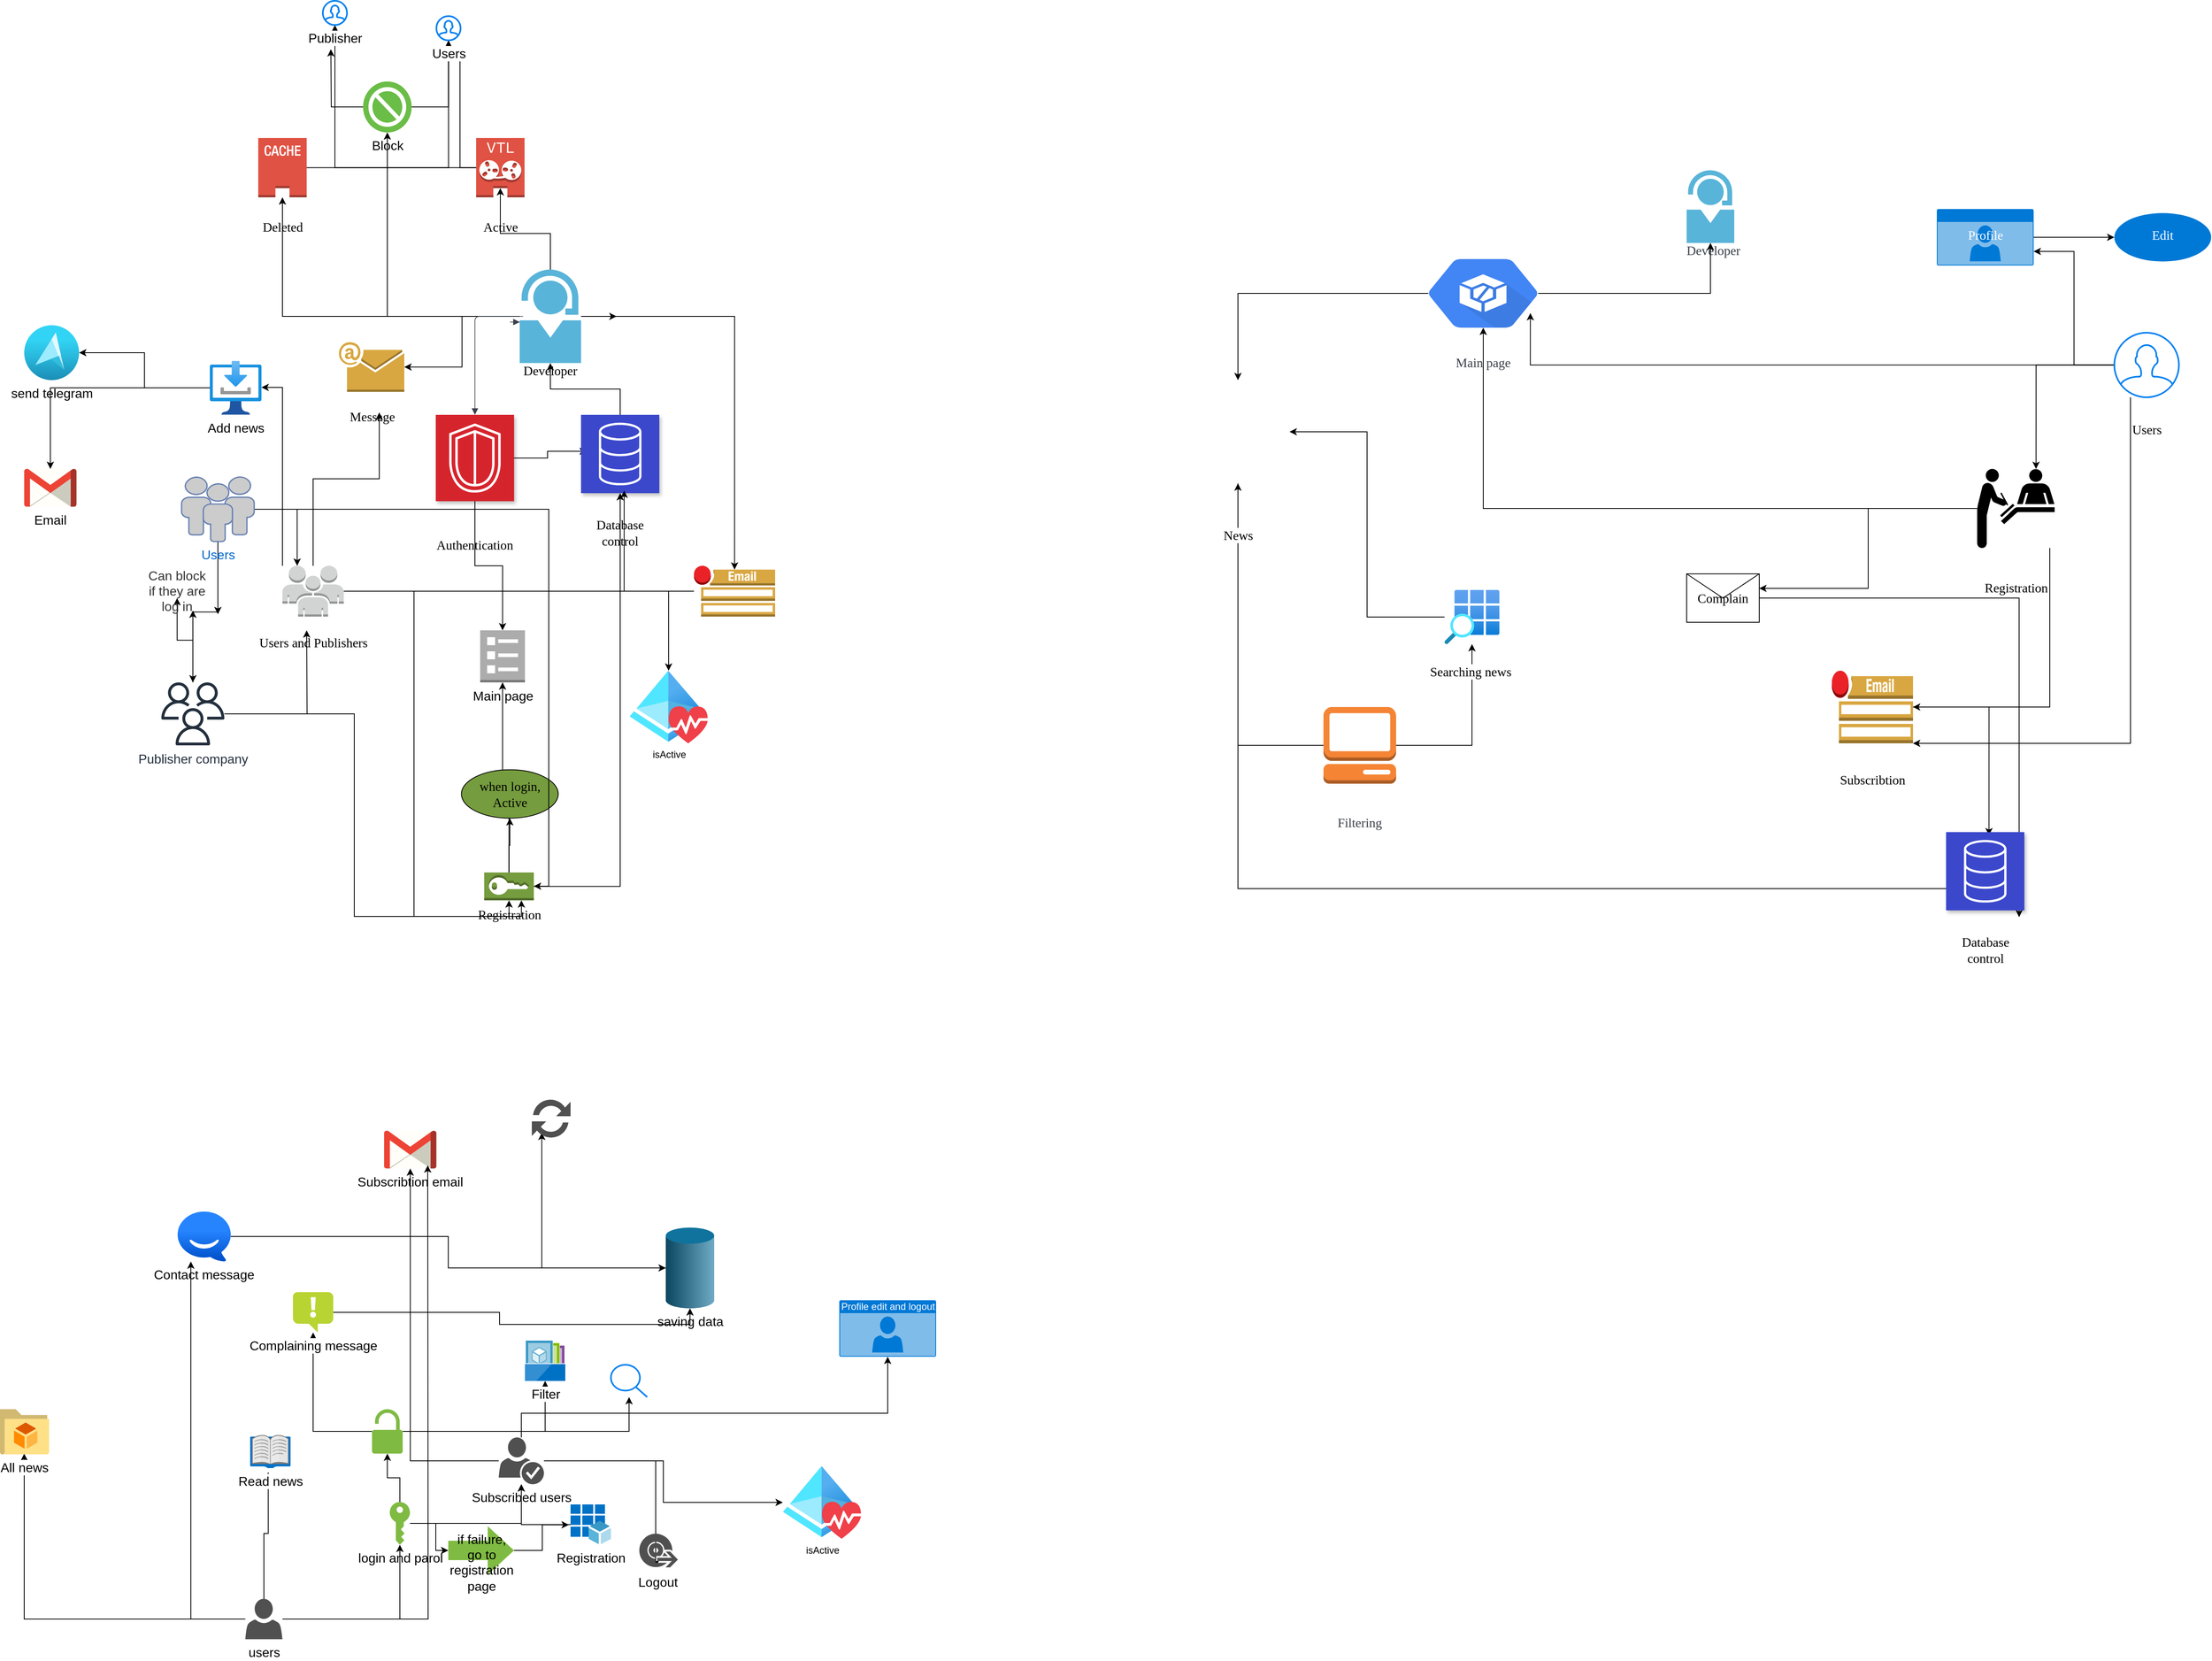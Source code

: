 <mxfile version="20.1.1" type="github">
  <diagram id="xcGwt7KqN-pnkv3arTzr" name="Page-1">
    <mxGraphModel dx="2053" dy="731" grid="1" gridSize="10" guides="1" tooltips="1" connect="1" arrows="1" fold="1" page="1" pageScale="1" pageWidth="850" pageHeight="1100" math="0" shadow="0">
      <root>
        <mxCell id="0" />
        <mxCell id="1" parent="0" />
        <mxCell id="QJUj09sbtwmFMDvBYPot-6" style="edgeStyle=orthogonalEdgeStyle;rounded=0;orthogonalLoop=1;jettySize=auto;html=1;entryX=0.5;entryY=0.075;entryDx=0;entryDy=0;entryPerimeter=0;fontFamily=Times New Roman;verticalAlign=middle;fontSize=16;" parent="1" source="YuPIQEYtRNLdqr7uBslR-204" target="QJUj09sbtwmFMDvBYPot-5" edge="1">
          <mxGeometry relative="1" as="geometry" />
        </mxCell>
        <mxCell id="QJUj09sbtwmFMDvBYPot-9" style="edgeStyle=orthogonalEdgeStyle;rounded=0;orthogonalLoop=1;jettySize=auto;html=1;fontFamily=Times New Roman;verticalAlign=middle;fontSize=16;" parent="1" source="YuPIQEYtRNLdqr7uBslR-204" target="QJUj09sbtwmFMDvBYPot-8" edge="1">
          <mxGeometry relative="1" as="geometry" />
        </mxCell>
        <mxCell id="QJUj09sbtwmFMDvBYPot-17" style="edgeStyle=orthogonalEdgeStyle;rounded=0;orthogonalLoop=1;jettySize=auto;html=1;fontFamily=Times New Roman;verticalAlign=middle;fontSize=16;" parent="1" source="YuPIQEYtRNLdqr7uBslR-204" target="QJUj09sbtwmFMDvBYPot-15" edge="1">
          <mxGeometry relative="1" as="geometry" />
        </mxCell>
        <mxCell id="QJUj09sbtwmFMDvBYPot-18" style="edgeStyle=orthogonalEdgeStyle;rounded=0;orthogonalLoop=1;jettySize=auto;html=1;entryX=0.5;entryY=0.845;entryDx=0;entryDy=0;entryPerimeter=0;fontFamily=Times New Roman;verticalAlign=middle;fontSize=16;" parent="1" source="YuPIQEYtRNLdqr7uBslR-204" target="QJUj09sbtwmFMDvBYPot-16" edge="1">
          <mxGeometry relative="1" as="geometry" />
        </mxCell>
        <mxCell id="IcCMyQnCkZVL4LBCxz7j-16" value="" style="edgeStyle=orthogonalEdgeStyle;rounded=0;orthogonalLoop=1;jettySize=auto;html=1;fontSize=16;" parent="1" source="YuPIQEYtRNLdqr7uBslR-204" edge="1">
          <mxGeometry relative="1" as="geometry">
            <mxPoint x="594.0" y="1431" as="targetPoint" />
          </mxGeometry>
        </mxCell>
        <mxCell id="IcCMyQnCkZVL4LBCxz7j-25" style="edgeStyle=orthogonalEdgeStyle;rounded=0;orthogonalLoop=1;jettySize=auto;html=1;entryX=0.5;entryY=1;entryDx=0;entryDy=0;entryPerimeter=0;fontSize=16;fontColor=#000000;" parent="1" source="YuPIQEYtRNLdqr7uBslR-204" target="IcCMyQnCkZVL4LBCxz7j-24" edge="1">
          <mxGeometry relative="1" as="geometry" />
        </mxCell>
        <UserObject label="Developer&lt;br style=&quot;font-size: 16px;&quot;&gt;" lucidchartObjectId="T5Yi.VmzLWhx" id="YuPIQEYtRNLdqr7uBslR-204">
          <mxCell style="overflow=block;blockSpacing=1;whiteSpace=wrap;aspect=fixed;html=1;points=[];align=center;verticalAlign=middle;image;image=img/lib/mscae/Support.svg;fontSize=16;spacing=0;strokeColor=#3a414a;strokeOpacity=100;rounded=1;absoluteArcSize=1;arcSize=9;fillColor=#59B4D9;strokeWidth=0.8;fontFamily=Times New Roman;" parent="1" vertex="1">
            <mxGeometry x="474" y="1373" width="76" height="115.93" as="geometry" />
          </mxCell>
        </UserObject>
        <UserObject label="Developer" lucidchartObjectId="k6YihqqPkx-E" id="YuPIQEYtRNLdqr7uBslR-205">
          <mxCell style="overflow=block;blockSpacing=1;whiteSpace=wrap;aspect=fixed;html=1;points=[];align=center;verticalAlign=middle;image;image=img/lib/mscae/Support.svg;fontSize=16;fontColor=#3a414a;spacing=0;strokeColor=#3a414a;strokeOpacity=100;rounded=1;absoluteArcSize=1;arcSize=9;fillColor=#59B4D9;strokeWidth=0.8;fontFamily=Times New Roman;" parent="1" vertex="1">
            <mxGeometry x="1920" y="1250" width="59" height="90" as="geometry" />
          </mxCell>
        </UserObject>
        <UserObject label="" lucidchartObjectId="W6Yit52WJz5J" id="YuPIQEYtRNLdqr7uBslR-206">
          <mxCell style="html=1;jettySize=18;whiteSpace=wrap;fontSize=16;strokeColor=#3a414a;strokeOpacity=100;strokeWidth=0.8;rounded=1;arcSize=12;edgeStyle=orthogonalEdgeStyle;startArrow=none;endArrow=block;endFill=1;exitY=0.5;exitPerimeter=0;entryY=0.5;entryPerimeter=0;fontFamily=Times New Roman;verticalAlign=middle;" parent="1" source="YuPIQEYtRNLdqr7uBslR-204" target="YuPIQEYtRNLdqr7uBslR-204" edge="1">
            <mxGeometry width="100" height="100" relative="1" as="geometry">
              <Array as="points">
                <mxPoint x="460" y="1438" generated="1" />
                <mxPoint x="460" y="1438" generated="1" />
              </Array>
            </mxGeometry>
          </mxCell>
        </UserObject>
        <mxCell id="IcCMyQnCkZVL4LBCxz7j-1" style="edgeStyle=orthogonalEdgeStyle;rounded=0;orthogonalLoop=1;jettySize=auto;html=1;entryX=0.075;entryY=0.465;entryDx=0;entryDy=0;entryPerimeter=0;fontSize=16;" parent="1" source="YuPIQEYtRNLdqr7uBslR-208" target="YuPIQEYtRNLdqr7uBslR-209" edge="1">
          <mxGeometry relative="1" as="geometry" />
        </mxCell>
        <mxCell id="IcCMyQnCkZVL4LBCxz7j-6" style="edgeStyle=orthogonalEdgeStyle;rounded=0;orthogonalLoop=1;jettySize=auto;html=1;entryX=0.5;entryY=0;entryDx=0;entryDy=0;entryPerimeter=0;fontSize=16;" parent="1" source="YuPIQEYtRNLdqr7uBslR-208" target="IcCMyQnCkZVL4LBCxz7j-4" edge="1">
          <mxGeometry relative="1" as="geometry" />
        </mxCell>
        <UserObject label="Authentication&lt;br style=&quot;font-size: 16px;&quot;&gt;" lucidchartObjectId="I9Yii-yrfU1V" id="YuPIQEYtRNLdqr7uBslR-208">
          <mxCell style="html=1;overflow=block;blockSpacing=1;whiteSpace=wrap;shape=mxgraph.aws4.resourceIcon;resIcon=mxgraph.aws4.security_identity_and_compliance;labelPosition=center;verticalLabelPosition=bottom;align=center;verticalAlign=middle;pointerEvents=1;fontSize=16;spacing=0;strokeColor=#ffffff;rounded=1;absoluteArcSize=1;arcSize=9;shadow=1;fillColor=#d6242d;strokeWidth=0.8;fontFamily=Times New Roman;" parent="1" vertex="1">
            <mxGeometry x="370" y="1553" width="97" height="107" as="geometry" />
          </mxCell>
        </UserObject>
        <mxCell id="9HC16AHucMmqe3nN_QcB-1" style="edgeStyle=orthogonalEdgeStyle;rounded=0;orthogonalLoop=1;jettySize=auto;html=1;fontSize=16;" edge="1" parent="1" source="YuPIQEYtRNLdqr7uBslR-209" target="YuPIQEYtRNLdqr7uBslR-204">
          <mxGeometry relative="1" as="geometry" />
        </mxCell>
        <UserObject label="Database control&lt;br style=&quot;font-size: 16px;&quot;&gt;" lucidchartObjectId="99YirCJPHeiX" id="YuPIQEYtRNLdqr7uBslR-209">
          <mxCell style="html=1;overflow=block;blockSpacing=1;whiteSpace=wrap;shape=mxgraph.aws4.resourceIcon;resIcon=mxgraph.aws4.database;labelPosition=center;verticalLabelPosition=bottom;align=center;verticalAlign=middle;pointerEvents=1;fontSize=16;spacing=0;strokeColor=#ffffff;rounded=1;absoluteArcSize=1;arcSize=9;shadow=1;fillColor=#3b48cc;strokeWidth=0.8;fontFamily=Times New Roman;" parent="1" vertex="1">
            <mxGeometry x="550" y="1553" width="97" height="97" as="geometry" />
          </mxCell>
        </UserObject>
        <UserObject label="" lucidchartObjectId="h-YidDqTquFX" id="YuPIQEYtRNLdqr7uBslR-210">
          <mxCell style="html=1;jettySize=18;whiteSpace=wrap;fontSize=16;strokeColor=#3a414a;strokeOpacity=100;strokeWidth=0.8;rounded=1;arcSize=12;edgeStyle=orthogonalEdgeStyle;startArrow=none;endArrow=block;endFill=1;exitX=0.055;exitY=0.5;exitPerimeter=0;entryX=0.5;entryY=0;entryPerimeter=0;fontFamily=Times New Roman;verticalAlign=middle;" parent="1" source="YuPIQEYtRNLdqr7uBslR-204" target="YuPIQEYtRNLdqr7uBslR-208" edge="1">
            <mxGeometry width="100" height="100" relative="1" as="geometry">
              <Array as="points" />
            </mxGeometry>
          </mxCell>
        </UserObject>
        <mxCell id="QJUj09sbtwmFMDvBYPot-44" style="edgeStyle=orthogonalEdgeStyle;rounded=0;orthogonalLoop=1;jettySize=auto;html=1;fontFamily=Times New Roman;verticalAlign=middle;fontSize=16;" parent="1" source="YuPIQEYtRNLdqr7uBslR-212" target="YuPIQEYtRNLdqr7uBslR-205" edge="1">
          <mxGeometry relative="1" as="geometry" />
        </mxCell>
        <mxCell id="IcCMyQnCkZVL4LBCxz7j-10" style="edgeStyle=orthogonalEdgeStyle;rounded=0;orthogonalLoop=1;jettySize=auto;html=1;fontSize=16;" parent="1" source="YuPIQEYtRNLdqr7uBslR-212" target="QJUj09sbtwmFMDvBYPot-24" edge="1">
          <mxGeometry relative="1" as="geometry" />
        </mxCell>
        <UserObject label="Main page" lucidchartObjectId="9-YiL2jvR9W." id="YuPIQEYtRNLdqr7uBslR-212">
          <mxCell style="overflow=block;blockSpacing=1;whiteSpace=wrap;html=1;verticalLabelPosition=bottom;verticalAlign=middle;shape=mxgraph.gcp2.container_builder;fontSize=16;fontColor=#3a414a;spacing=0;strokeColor=#3a414a;strokeOpacity=100;fillOpacity=100;fillColor=#4285f4;strokeWidth=0.8;fontFamily=Times New Roman;" parent="1" vertex="1">
            <mxGeometry x="1600" y="1360" width="136" height="85" as="geometry" />
          </mxCell>
        </UserObject>
        <mxCell id="QJUj09sbtwmFMDvBYPot-28" style="edgeStyle=orthogonalEdgeStyle;rounded=0;orthogonalLoop=1;jettySize=auto;html=1;fontFamily=Times New Roman;verticalAlign=middle;fontSize=16;" parent="1" source="YuPIQEYtRNLdqr7uBslR-213" target="QJUj09sbtwmFMDvBYPot-22" edge="1">
          <mxGeometry relative="1" as="geometry" />
        </mxCell>
        <mxCell id="IcCMyQnCkZVL4LBCxz7j-11" style="edgeStyle=orthogonalEdgeStyle;rounded=0;orthogonalLoop=1;jettySize=auto;html=1;entryX=0.5;entryY=1;entryDx=0;entryDy=0;fontSize=16;" parent="1" source="YuPIQEYtRNLdqr7uBslR-213" target="QJUj09sbtwmFMDvBYPot-24" edge="1">
          <mxGeometry relative="1" as="geometry" />
        </mxCell>
        <UserObject label="Filtering" lucidchartObjectId="8_Yi_r1ALaDi" id="YuPIQEYtRNLdqr7uBslR-213">
          <mxCell style="html=1;overflow=block;blockSpacing=1;whiteSpace=wrap;shape=mxgraph.aws3.management_console;labelPosition=center;verticalLabelPosition=bottom;align=center;verticalAlign=middle;pointerEvents=1;fontSize=16;fontColor=#3a414a;spacing=3.8;strokeColor=#3a414a;strokeOpacity=100;rounded=1;absoluteArcSize=1;arcSize=9;fillColor=#f58535;strokeWidth=0.8;fontFamily=Times New Roman;" parent="1" vertex="1">
            <mxGeometry x="1470" y="1915" width="90" height="95" as="geometry" />
          </mxCell>
        </UserObject>
        <mxCell id="QJUj09sbtwmFMDvBYPot-10" style="edgeStyle=orthogonalEdgeStyle;rounded=0;orthogonalLoop=1;jettySize=auto;html=1;entryX=0.617;entryY=1.415;entryDx=0;entryDy=0;entryPerimeter=0;fontFamily=Times New Roman;verticalAlign=middle;fontSize=16;" parent="1" source="QJUj09sbtwmFMDvBYPot-3" target="QJUj09sbtwmFMDvBYPot-8" edge="1">
          <mxGeometry relative="1" as="geometry" />
        </mxCell>
        <mxCell id="QJUj09sbtwmFMDvBYPot-12" style="edgeStyle=orthogonalEdgeStyle;rounded=0;orthogonalLoop=1;jettySize=auto;html=1;entryX=0.5;entryY=1;entryDx=0;entryDy=0;entryPerimeter=0;fontFamily=Times New Roman;verticalAlign=middle;fontSize=16;" parent="1" source="QJUj09sbtwmFMDvBYPot-3" target="QJUj09sbtwmFMDvBYPot-11" edge="1">
          <mxGeometry relative="1" as="geometry" />
        </mxCell>
        <mxCell id="9HC16AHucMmqe3nN_QcB-52" style="edgeStyle=orthogonalEdgeStyle;rounded=0;orthogonalLoop=1;jettySize=auto;html=1;fontSize=16;" edge="1" parent="1" source="QJUj09sbtwmFMDvBYPot-3" target="9HC16AHucMmqe3nN_QcB-26">
          <mxGeometry relative="1" as="geometry">
            <Array as="points">
              <mxPoint x="180" y="1519" />
            </Array>
          </mxGeometry>
        </mxCell>
        <mxCell id="9HC16AHucMmqe3nN_QcB-61" style="edgeStyle=orthogonalEdgeStyle;rounded=0;orthogonalLoop=1;jettySize=auto;html=1;fontSize=16;" edge="1" parent="1" source="QJUj09sbtwmFMDvBYPot-3" target="9HC16AHucMmqe3nN_QcB-60">
          <mxGeometry relative="1" as="geometry" />
        </mxCell>
        <mxCell id="QJUj09sbtwmFMDvBYPot-3" value="Users and Publishers&lt;br style=&quot;font-size: 16px;&quot;&gt;" style="outlineConnect=0;dashed=0;verticalLabelPosition=bottom;verticalAlign=middle;align=center;html=1;shape=mxgraph.aws3.users;fillColor=#D2D3D3;gradientColor=none;fontFamily=Times New Roman;fontSize=16;" parent="1" vertex="1">
          <mxGeometry x="180" y="1740" width="76" height="63" as="geometry" />
        </mxCell>
        <mxCell id="QJUj09sbtwmFMDvBYPot-20" style="edgeStyle=orthogonalEdgeStyle;rounded=0;orthogonalLoop=1;jettySize=auto;html=1;entryX=0.551;entryY=0.968;entryDx=0;entryDy=0;entryPerimeter=0;fontFamily=Times New Roman;verticalAlign=middle;fontSize=16;" parent="1" source="QJUj09sbtwmFMDvBYPot-5" target="YuPIQEYtRNLdqr7uBslR-209" edge="1">
          <mxGeometry relative="1" as="geometry" />
        </mxCell>
        <mxCell id="QJUj09sbtwmFMDvBYPot-5" value="" style="outlineConnect=0;dashed=0;verticalLabelPosition=bottom;verticalAlign=middle;align=center;html=1;shape=mxgraph.aws3.email_notification;fillColor=#D9A741;gradientColor=none;fontFamily=Times New Roman;fontSize=16;" parent="1" vertex="1">
          <mxGeometry x="690" y="1740" width="100.5" height="63" as="geometry" />
        </mxCell>
        <mxCell id="QJUj09sbtwmFMDvBYPot-8" value="Message" style="outlineConnect=0;dashed=0;verticalLabelPosition=bottom;verticalAlign=middle;align=center;html=1;shape=mxgraph.aws3.email;fillColor=#D9A741;gradientColor=none;fontFamily=Times New Roman;fontSize=16;" parent="1" vertex="1">
          <mxGeometry x="250" y="1463" width="81" height="61.5" as="geometry" />
        </mxCell>
        <mxCell id="QJUj09sbtwmFMDvBYPot-19" style="edgeStyle=orthogonalEdgeStyle;rounded=0;orthogonalLoop=1;jettySize=auto;html=1;fontFamily=Times New Roman;verticalAlign=middle;fontSize=16;" parent="1" source="QJUj09sbtwmFMDvBYPot-11" target="YuPIQEYtRNLdqr7uBslR-209" edge="1">
          <mxGeometry relative="1" as="geometry" />
        </mxCell>
        <mxCell id="IcCMyQnCkZVL4LBCxz7j-5" style="edgeStyle=orthogonalEdgeStyle;rounded=0;orthogonalLoop=1;jettySize=auto;html=1;exitX=0.5;exitY=0;exitDx=0;exitDy=0;exitPerimeter=0;fontSize=16;" parent="1" source="QJUj09sbtwmFMDvBYPot-11" target="IcCMyQnCkZVL4LBCxz7j-4" edge="1">
          <mxGeometry relative="1" as="geometry" />
        </mxCell>
        <mxCell id="IcCMyQnCkZVL4LBCxz7j-19" value="" style="edgeStyle=orthogonalEdgeStyle;rounded=0;orthogonalLoop=1;jettySize=auto;html=1;fontSize=16;fontColor=#FFFFFF;" parent="1" source="QJUj09sbtwmFMDvBYPot-11" target="IcCMyQnCkZVL4LBCxz7j-18" edge="1">
          <mxGeometry relative="1" as="geometry" />
        </mxCell>
        <mxCell id="QJUj09sbtwmFMDvBYPot-11" value="Registration&lt;br style=&quot;font-size: 16px;&quot;&gt;" style="outlineConnect=0;dashed=0;verticalLabelPosition=bottom;verticalAlign=middle;align=center;html=1;shape=mxgraph.aws3.sts;fillColor=#759C3E;gradientColor=none;fontFamily=Times New Roman;fontSize=16;" parent="1" vertex="1">
          <mxGeometry x="430" y="2120" width="61.5" height="34.5" as="geometry" />
        </mxCell>
        <mxCell id="9HC16AHucMmqe3nN_QcB-2" style="edgeStyle=orthogonalEdgeStyle;rounded=0;orthogonalLoop=1;jettySize=auto;html=1;fontSize=16;" edge="1" parent="1" source="QJUj09sbtwmFMDvBYPot-15" target="IcCMyQnCkZVL4LBCxz7j-29">
          <mxGeometry relative="1" as="geometry" />
        </mxCell>
        <mxCell id="QJUj09sbtwmFMDvBYPot-15" value="Deleted" style="outlineConnect=0;dashed=0;verticalLabelPosition=bottom;verticalAlign=middle;align=center;html=1;shape=mxgraph.aws3.cached_volume;fillColor=#E05243;gradientColor=none;fontFamily=Times New Roman;fontSize=16;" parent="1" vertex="1">
          <mxGeometry x="150" y="1210" width="60" height="73.5" as="geometry" />
        </mxCell>
        <mxCell id="9HC16AHucMmqe3nN_QcB-3" style="edgeStyle=orthogonalEdgeStyle;rounded=0;orthogonalLoop=1;jettySize=auto;html=1;fontSize=16;" edge="1" parent="1" source="QJUj09sbtwmFMDvBYPot-16">
          <mxGeometry relative="1" as="geometry">
            <mxPoint x="400" y="1100" as="targetPoint" />
          </mxGeometry>
        </mxCell>
        <mxCell id="9HC16AHucMmqe3nN_QcB-4" style="edgeStyle=orthogonalEdgeStyle;rounded=0;orthogonalLoop=1;jettySize=auto;html=1;fontSize=16;" edge="1" parent="1" source="QJUj09sbtwmFMDvBYPot-16" target="IcCMyQnCkZVL4LBCxz7j-32">
          <mxGeometry relative="1" as="geometry" />
        </mxCell>
        <mxCell id="QJUj09sbtwmFMDvBYPot-16" value="Active&lt;br style=&quot;font-size: 16px;&quot;&gt;" style="outlineConnect=0;dashed=0;verticalLabelPosition=bottom;verticalAlign=middle;align=center;html=1;shape=mxgraph.aws3.virtual_tape_library;fillColor=#E05243;gradientColor=none;fontFamily=Times New Roman;fontSize=16;" parent="1" vertex="1">
          <mxGeometry x="420" y="1210" width="60" height="73.5" as="geometry" />
        </mxCell>
        <mxCell id="IcCMyQnCkZVL4LBCxz7j-12" style="edgeStyle=orthogonalEdgeStyle;rounded=0;orthogonalLoop=1;jettySize=auto;html=1;entryX=1;entryY=0.5;entryDx=0;entryDy=0;fontSize=16;" parent="1" source="QJUj09sbtwmFMDvBYPot-22" target="QJUj09sbtwmFMDvBYPot-24" edge="1">
          <mxGeometry relative="1" as="geometry" />
        </mxCell>
        <mxCell id="QJUj09sbtwmFMDvBYPot-22" value="Searching news&amp;nbsp;&lt;br style=&quot;font-size: 16px;&quot;&gt;" style="aspect=fixed;html=1;points=[];align=center;image;fontSize=16;image=img/lib/azure2/general/Search_Grid.svg;fontFamily=Times New Roman;verticalAlign=middle;" parent="1" vertex="1">
          <mxGeometry x="1620" y="1770" width="68" height="67" as="geometry" />
        </mxCell>
        <mxCell id="IcCMyQnCkZVL4LBCxz7j-13" style="edgeStyle=orthogonalEdgeStyle;rounded=0;orthogonalLoop=1;jettySize=auto;html=1;entryX=0.844;entryY=0.399;entryDx=0;entryDy=0;entryPerimeter=0;fontSize=16;" parent="1" source="QJUj09sbtwmFMDvBYPot-24" target="QJUj09sbtwmFMDvBYPot-48" edge="1">
          <mxGeometry relative="1" as="geometry">
            <Array as="points">
              <mxPoint x="1364" y="2140" />
              <mxPoint x="2324" y="2140" />
            </Array>
          </mxGeometry>
        </mxCell>
        <mxCell id="QJUj09sbtwmFMDvBYPot-24" value="News" style="shape=image;html=1;verticalAlign=middle;verticalLabelPosition=bottom;labelBackgroundColor=#ffffff;imageAspect=0;aspect=fixed;image=https://cdn1.iconfinder.com/data/icons/ui-essential-17/32/UI_Essential_Outline_2_essential-app-ui-news-feed-128.png;fontFamily=Times New Roman;fontSize=16;" parent="1" vertex="1">
          <mxGeometry x="1300" y="1510" width="128" height="128" as="geometry" />
        </mxCell>
        <mxCell id="QJUj09sbtwmFMDvBYPot-33" style="edgeStyle=orthogonalEdgeStyle;rounded=0;orthogonalLoop=1;jettySize=auto;html=1;entryX=0.76;entryY=0;entryDx=0;entryDy=0;entryPerimeter=0;fontFamily=Times New Roman;verticalAlign=middle;fontSize=16;" parent="1" source="QJUj09sbtwmFMDvBYPot-29" target="QJUj09sbtwmFMDvBYPot-32" edge="1">
          <mxGeometry relative="1" as="geometry" />
        </mxCell>
        <mxCell id="QJUj09sbtwmFMDvBYPot-39" style="edgeStyle=orthogonalEdgeStyle;rounded=0;orthogonalLoop=1;jettySize=auto;html=1;fontFamily=Times New Roman;verticalAlign=middle;fontSize=16;" parent="1" source="QJUj09sbtwmFMDvBYPot-29" target="QJUj09sbtwmFMDvBYPot-37" edge="1">
          <mxGeometry relative="1" as="geometry">
            <Array as="points">
              <mxPoint x="2470" y="1960" />
            </Array>
          </mxGeometry>
        </mxCell>
        <mxCell id="QJUj09sbtwmFMDvBYPot-47" style="edgeStyle=orthogonalEdgeStyle;rounded=0;orthogonalLoop=1;jettySize=auto;html=1;entryX=0.929;entryY=0.787;entryDx=0;entryDy=0;entryPerimeter=0;fontFamily=Times New Roman;verticalAlign=middle;fontSize=16;" parent="1" source="QJUj09sbtwmFMDvBYPot-29" target="YuPIQEYtRNLdqr7uBslR-212" edge="1">
          <mxGeometry relative="1" as="geometry" />
        </mxCell>
        <mxCell id="QJUj09sbtwmFMDvBYPot-54" style="edgeStyle=orthogonalEdgeStyle;rounded=0;orthogonalLoop=1;jettySize=auto;html=1;entryX=1;entryY=0.75;entryDx=0;entryDy=0;entryPerimeter=0;fontFamily=Times New Roman;verticalAlign=middle;fontSize=16;" parent="1" source="QJUj09sbtwmFMDvBYPot-29" target="QJUj09sbtwmFMDvBYPot-53" edge="1">
          <mxGeometry relative="1" as="geometry" />
        </mxCell>
        <mxCell id="QJUj09sbtwmFMDvBYPot-29" value="Users&lt;br style=&quot;font-size: 16px;&quot;&gt;" style="html=1;verticalLabelPosition=bottom;align=center;labelBackgroundColor=#ffffff;verticalAlign=middle;strokeWidth=2;strokeColor=#0080F0;shadow=0;dashed=0;shape=mxgraph.ios7.icons.user;fontFamily=Times New Roman;fontSize=16;" parent="1" vertex="1">
          <mxGeometry x="2450" y="1451.25" width="80" height="80" as="geometry" />
        </mxCell>
        <mxCell id="QJUj09sbtwmFMDvBYPot-34" style="edgeStyle=orthogonalEdgeStyle;rounded=0;orthogonalLoop=1;jettySize=auto;html=1;fontFamily=Times New Roman;verticalAlign=middle;fontSize=16;" parent="1" source="QJUj09sbtwmFMDvBYPot-32" target="YuPIQEYtRNLdqr7uBslR-212" edge="1">
          <mxGeometry relative="1" as="geometry" />
        </mxCell>
        <mxCell id="QJUj09sbtwmFMDvBYPot-42" style="edgeStyle=orthogonalEdgeStyle;rounded=0;orthogonalLoop=1;jettySize=auto;html=1;entryX=1;entryY=0.5;entryDx=0;entryDy=0;entryPerimeter=0;fontFamily=Times New Roman;verticalAlign=middle;fontSize=16;" parent="1" source="QJUj09sbtwmFMDvBYPot-32" target="QJUj09sbtwmFMDvBYPot-37" edge="1">
          <mxGeometry relative="1" as="geometry">
            <Array as="points">
              <mxPoint x="2370" y="1915" />
            </Array>
          </mxGeometry>
        </mxCell>
        <mxCell id="QJUj09sbtwmFMDvBYPot-43" style="edgeStyle=orthogonalEdgeStyle;rounded=0;orthogonalLoop=1;jettySize=auto;html=1;entryX=1;entryY=0.3;entryDx=0;entryDy=0;fontFamily=Times New Roman;verticalAlign=middle;fontSize=16;" parent="1" source="QJUj09sbtwmFMDvBYPot-32" target="QJUj09sbtwmFMDvBYPot-38" edge="1">
          <mxGeometry relative="1" as="geometry" />
        </mxCell>
        <mxCell id="QJUj09sbtwmFMDvBYPot-32" value="Registration" style="shape=mxgraph.signs.healthcare.registration;html=1;pointerEvents=1;fillColor=#000000;strokeColor=none;verticalLabelPosition=bottom;verticalAlign=middle;align=center;fontFamily=Times New Roman;fontSize=16;" parent="1" vertex="1">
          <mxGeometry x="2280" y="1620" width="96" height="98" as="geometry" />
        </mxCell>
        <mxCell id="QJUj09sbtwmFMDvBYPot-50" style="edgeStyle=orthogonalEdgeStyle;rounded=0;orthogonalLoop=1;jettySize=auto;html=1;entryX=0.548;entryY=0.041;entryDx=0;entryDy=0;entryPerimeter=0;fontFamily=Times New Roman;verticalAlign=middle;fontSize=16;exitX=1;exitY=0.5;exitDx=0;exitDy=0;exitPerimeter=0;" parent="1" source="QJUj09sbtwmFMDvBYPot-37" target="QJUj09sbtwmFMDvBYPot-48" edge="1">
          <mxGeometry relative="1" as="geometry" />
        </mxCell>
        <mxCell id="QJUj09sbtwmFMDvBYPot-37" value="Subscribtion&lt;br style=&quot;font-size: 16px;&quot;&gt;" style="outlineConnect=0;dashed=0;verticalLabelPosition=bottom;verticalAlign=middle;align=center;html=1;shape=mxgraph.aws3.email_notification;fillColor=#D9A741;gradientColor=none;fontFamily=Times New Roman;fontSize=16;" parent="1" vertex="1">
          <mxGeometry x="2100" y="1870" width="100.5" height="90" as="geometry" />
        </mxCell>
        <mxCell id="QJUj09sbtwmFMDvBYPot-49" style="edgeStyle=orthogonalEdgeStyle;rounded=0;orthogonalLoop=1;jettySize=auto;html=1;entryX=0.933;entryY=1.086;entryDx=0;entryDy=0;entryPerimeter=0;fontFamily=Times New Roman;verticalAlign=middle;fontSize=16;" parent="1" source="QJUj09sbtwmFMDvBYPot-38" target="QJUj09sbtwmFMDvBYPot-48" edge="1">
          <mxGeometry relative="1" as="geometry" />
        </mxCell>
        <mxCell id="QJUj09sbtwmFMDvBYPot-38" value="Complain" style="shape=message;html=1;whiteSpace=wrap;html=1;outlineConnect=0;fontFamily=Times New Roman;verticalAlign=middle;fontSize=16;" parent="1" vertex="1">
          <mxGeometry x="1920" y="1750" width="90" height="60" as="geometry" />
        </mxCell>
        <UserObject label="Database control&lt;br style=&quot;font-size: 16px;&quot;&gt;" lucidchartObjectId="99YirCJPHeiX" id="QJUj09sbtwmFMDvBYPot-48">
          <mxCell style="html=1;overflow=block;blockSpacing=1;whiteSpace=wrap;shape=mxgraph.aws4.resourceIcon;resIcon=mxgraph.aws4.database;labelPosition=center;verticalLabelPosition=bottom;align=center;verticalAlign=middle;pointerEvents=1;fontSize=16;spacing=0;strokeColor=#ffffff;rounded=1;absoluteArcSize=1;arcSize=9;shadow=1;fillColor=#3b48cc;strokeWidth=0.8;fontFamily=Times New Roman;" parent="1" vertex="1">
            <mxGeometry x="2241.5" y="2070" width="97" height="97" as="geometry" />
          </mxCell>
        </UserObject>
        <mxCell id="QJUj09sbtwmFMDvBYPot-56" value="" style="edgeStyle=orthogonalEdgeStyle;rounded=0;orthogonalLoop=1;jettySize=auto;html=1;fontFamily=Times New Roman;verticalAlign=middle;fontSize=16;" parent="1" source="QJUj09sbtwmFMDvBYPot-53" target="QJUj09sbtwmFMDvBYPot-55" edge="1">
          <mxGeometry relative="1" as="geometry" />
        </mxCell>
        <mxCell id="QJUj09sbtwmFMDvBYPot-53" value="Profile" style="html=1;strokeColor=none;fillColor=#0079D6;labelPosition=center;verticalLabelPosition=middle;verticalAlign=middle;align=center;fontSize=16;outlineConnect=0;spacingTop=-6;fontColor=#FFFFFF;sketch=0;shape=mxgraph.sitemap.profile;fontFamily=Times New Roman;" parent="1" vertex="1">
          <mxGeometry x="2230" y="1298" width="120" height="70" as="geometry" />
        </mxCell>
        <mxCell id="QJUj09sbtwmFMDvBYPot-55" value="Edit" style="ellipse;whiteSpace=wrap;html=1;verticalAlign=middle;fillColor=#0079D6;strokeColor=none;fontColor=#FFFFFF;spacingTop=-6;sketch=0;shadow=0;fillStyle=auto;fontFamily=Times New Roman;fontSize=16;" parent="1" vertex="1">
          <mxGeometry x="2450" y="1303" width="120" height="60" as="geometry" />
        </mxCell>
        <mxCell id="IcCMyQnCkZVL4LBCxz7j-4" value="Main page" style="outlineConnect=0;dashed=0;verticalLabelPosition=bottom;verticalAlign=top;align=center;html=1;shape=mxgraph.aws3.requester;fillColor=#ACACAC;gradientColor=none;fontSize=16;" parent="1" vertex="1">
          <mxGeometry x="425" y="1820" width="55.5" height="64.5" as="geometry" />
        </mxCell>
        <mxCell id="IcCMyQnCkZVL4LBCxz7j-18" value="when login, Active" style="ellipse;whiteSpace=wrap;html=1;fontSize=16;fontFamily=Times New Roman;fillColor=#759C3E;dashed=0;gradientColor=none;" parent="1" vertex="1">
          <mxGeometry x="401.75" y="1992.75" width="120" height="60" as="geometry" />
        </mxCell>
        <mxCell id="IcCMyQnCkZVL4LBCxz7j-22" style="edgeStyle=orthogonalEdgeStyle;rounded=0;orthogonalLoop=1;jettySize=auto;html=1;entryX=0.24;entryY=0;entryDx=0;entryDy=0;entryPerimeter=0;fontSize=16;fontColor=#FFFFFF;" parent="1" source="IcCMyQnCkZVL4LBCxz7j-20" target="QJUj09sbtwmFMDvBYPot-3" edge="1">
          <mxGeometry relative="1" as="geometry" />
        </mxCell>
        <mxCell id="IcCMyQnCkZVL4LBCxz7j-27" style="edgeStyle=orthogonalEdgeStyle;rounded=0;orthogonalLoop=1;jettySize=auto;html=1;fontSize=16;fontColor=#000000;" parent="1" source="IcCMyQnCkZVL4LBCxz7j-20" target="QJUj09sbtwmFMDvBYPot-11" edge="1">
          <mxGeometry relative="1" as="geometry">
            <Array as="points">
              <mxPoint x="510" y="1670" />
              <mxPoint x="510" y="2137" />
            </Array>
          </mxGeometry>
        </mxCell>
        <mxCell id="IcCMyQnCkZVL4LBCxz7j-35" style="edgeStyle=orthogonalEdgeStyle;rounded=0;orthogonalLoop=1;jettySize=auto;html=1;fontSize=16;fontColor=#000000;" parent="1" source="IcCMyQnCkZVL4LBCxz7j-20" target="IcCMyQnCkZVL4LBCxz7j-21" edge="1">
          <mxGeometry relative="1" as="geometry" />
        </mxCell>
        <mxCell id="IcCMyQnCkZVL4LBCxz7j-37" value="" style="edgeStyle=orthogonalEdgeStyle;rounded=0;orthogonalLoop=1;jettySize=auto;html=1;fontSize=16;fontColor=#000000;" parent="1" source="IcCMyQnCkZVL4LBCxz7j-20" edge="1">
          <mxGeometry relative="1" as="geometry">
            <mxPoint x="100" y="1800" as="targetPoint" />
          </mxGeometry>
        </mxCell>
        <mxCell id="IcCMyQnCkZVL4LBCxz7j-20" value="Users&lt;br style=&quot;font-size: 16px;&quot;&gt;" style="fontColor=#0066CC;verticalAlign=top;verticalLabelPosition=bottom;labelPosition=center;align=center;html=1;outlineConnect=0;fillColor=#CCCCCC;strokeColor=#6881B3;gradientColor=none;gradientDirection=north;strokeWidth=2;shape=mxgraph.networks.users;labelBackgroundColor=none;fontSize=16;" parent="1" vertex="1">
          <mxGeometry x="55" y="1630" width="90" height="80" as="geometry" />
        </mxCell>
        <mxCell id="IcCMyQnCkZVL4LBCxz7j-23" style="edgeStyle=orthogonalEdgeStyle;rounded=0;orthogonalLoop=1;jettySize=auto;html=1;fontSize=16;fontColor=#FFFFFF;" parent="1" source="IcCMyQnCkZVL4LBCxz7j-21" edge="1">
          <mxGeometry relative="1" as="geometry">
            <mxPoint x="210" y="1820" as="targetPoint" />
          </mxGeometry>
        </mxCell>
        <mxCell id="IcCMyQnCkZVL4LBCxz7j-26" style="edgeStyle=orthogonalEdgeStyle;rounded=0;orthogonalLoop=1;jettySize=auto;html=1;entryX=0.75;entryY=1;entryDx=0;entryDy=0;entryPerimeter=0;fontSize=16;fontColor=#000000;" parent="1" source="IcCMyQnCkZVL4LBCxz7j-21" target="QJUj09sbtwmFMDvBYPot-11" edge="1">
          <mxGeometry relative="1" as="geometry" />
        </mxCell>
        <mxCell id="IcCMyQnCkZVL4LBCxz7j-39" value="" style="edgeStyle=orthogonalEdgeStyle;rounded=0;orthogonalLoop=1;jettySize=auto;html=1;fontSize=16;fontColor=#000000;" parent="1" source="IcCMyQnCkZVL4LBCxz7j-21" edge="1">
          <mxGeometry relative="1" as="geometry">
            <mxPoint x="69" y="1795.5" as="targetPoint" />
          </mxGeometry>
        </mxCell>
        <mxCell id="IcCMyQnCkZVL4LBCxz7j-41" value="" style="edgeStyle=orthogonalEdgeStyle;rounded=0;orthogonalLoop=1;jettySize=auto;html=1;fontSize=16;fontColor=#FFFFFF;" parent="1" source="IcCMyQnCkZVL4LBCxz7j-21" target="IcCMyQnCkZVL4LBCxz7j-40" edge="1">
          <mxGeometry relative="1" as="geometry" />
        </mxCell>
        <mxCell id="IcCMyQnCkZVL4LBCxz7j-21" value="Publisher company" style="sketch=0;outlineConnect=0;fontColor=#232F3E;gradientColor=none;fillColor=#232F3D;strokeColor=none;dashed=0;verticalLabelPosition=bottom;verticalAlign=top;align=center;html=1;fontSize=16;fontStyle=0;aspect=fixed;pointerEvents=1;shape=mxgraph.aws4.users;labelBackgroundColor=none;" parent="1" vertex="1">
          <mxGeometry x="30" y="1884.5" width="78" height="78" as="geometry" />
        </mxCell>
        <mxCell id="IcCMyQnCkZVL4LBCxz7j-33" style="edgeStyle=orthogonalEdgeStyle;rounded=0;orthogonalLoop=1;jettySize=auto;html=1;fontSize=16;fontColor=#000000;" parent="1" source="IcCMyQnCkZVL4LBCxz7j-24" target="IcCMyQnCkZVL4LBCxz7j-29" edge="1">
          <mxGeometry relative="1" as="geometry" />
        </mxCell>
        <mxCell id="IcCMyQnCkZVL4LBCxz7j-34" style="edgeStyle=orthogonalEdgeStyle;rounded=0;orthogonalLoop=1;jettySize=auto;html=1;fontSize=16;fontColor=#000000;" parent="1" source="IcCMyQnCkZVL4LBCxz7j-24" edge="1">
          <mxGeometry relative="1" as="geometry">
            <mxPoint x="240" y="1100" as="targetPoint" />
          </mxGeometry>
        </mxCell>
        <mxCell id="IcCMyQnCkZVL4LBCxz7j-24" value="&lt;font color=&quot;#000000&quot; style=&quot;font-size: 16px;&quot;&gt;Block&lt;/font&gt;" style="fillColor=#6ABD46;verticalLabelPosition=bottom;sketch=0;html=1;strokeColor=#ffffff;verticalAlign=top;align=center;points=[[0.145,0.145,0],[0.5,0,0],[0.855,0.145,0],[1,0.5,0],[0.855,0.855,0],[0.5,1,0],[0.145,0.855,0],[0,0.5,0]];pointerEvents=1;shape=mxgraph.cisco_safe.compositeIcon;bgIcon=ellipse;resIcon=mxgraph.cisco_safe.capability.block;labelBackgroundColor=none;fontSize=16;fontColor=#FFFFFF;" parent="1" vertex="1">
          <mxGeometry x="280" y="1140" width="60" height="63" as="geometry" />
        </mxCell>
        <mxCell id="IcCMyQnCkZVL4LBCxz7j-29" value="Users" style="html=1;verticalLabelPosition=bottom;align=center;labelBackgroundColor=#ffffff;verticalAlign=top;strokeWidth=2;strokeColor=#0080F0;shadow=0;dashed=0;shape=mxgraph.ios7.icons.user;fontSize=16;fontColor=#000000;" parent="1" vertex="1">
          <mxGeometry x="370.75" y="1059" width="30" height="30" as="geometry" />
        </mxCell>
        <mxCell id="IcCMyQnCkZVL4LBCxz7j-32" value="Publisher" style="html=1;verticalLabelPosition=bottom;align=center;labelBackgroundColor=#ffffff;verticalAlign=top;strokeWidth=2;strokeColor=#0080F0;shadow=0;dashed=0;shape=mxgraph.ios7.icons.user;fontSize=16;fontColor=#000000;" parent="1" vertex="1">
          <mxGeometry x="230" y="1040" width="30" height="30" as="geometry" />
        </mxCell>
        <mxCell id="IcCMyQnCkZVL4LBCxz7j-40" value="Can block if they are log in" style="whiteSpace=wrap;html=1;verticalAlign=top;fillColor=#FFFFFF;strokeColor=none;fontColor=#333333;sketch=0;gradientColor=none;dashed=0;fontStyle=0;labelBackgroundColor=none;fontSize=16;" parent="1" vertex="1">
          <mxGeometry x="9" y="1735.5" width="81" height="44.5" as="geometry" />
        </mxCell>
        <mxCell id="9HC16AHucMmqe3nN_QcB-5" value="Subscribtion email&lt;br&gt;" style="dashed=0;outlineConnect=0;html=1;align=center;labelPosition=center;verticalLabelPosition=bottom;verticalAlign=top;shape=mxgraph.weblogos.gmail;fontSize=16;" vertex="1" parent="1">
          <mxGeometry x="305.95" y="2440" width="64.8" height="46.8" as="geometry" />
        </mxCell>
        <mxCell id="9HC16AHucMmqe3nN_QcB-40" style="edgeStyle=orthogonalEdgeStyle;rounded=0;orthogonalLoop=1;jettySize=auto;html=1;fontSize=16;" edge="1" parent="1" source="9HC16AHucMmqe3nN_QcB-6" target="9HC16AHucMmqe3nN_QcB-7">
          <mxGeometry relative="1" as="geometry" />
        </mxCell>
        <mxCell id="9HC16AHucMmqe3nN_QcB-6" value="Contact message" style="image;image=img/lib/atlassian/Hipchat_Logo.svg;fontSize=16;" vertex="1" parent="1">
          <mxGeometry x="50" y="2540" width="66" height="62" as="geometry" />
        </mxCell>
        <mxCell id="9HC16AHucMmqe3nN_QcB-51" style="edgeStyle=orthogonalEdgeStyle;rounded=0;orthogonalLoop=1;jettySize=auto;html=1;entryX=0.258;entryY=0.851;entryDx=0;entryDy=0;entryPerimeter=0;fontSize=16;" edge="1" parent="1" source="9HC16AHucMmqe3nN_QcB-7" target="9HC16AHucMmqe3nN_QcB-24">
          <mxGeometry relative="1" as="geometry" />
        </mxCell>
        <mxCell id="9HC16AHucMmqe3nN_QcB-7" value="saving data" style="verticalLabelPosition=bottom;verticalAlign=top;html=1;shape=mxgraph.infographic.cylinder;fillColor=#10739E;strokeColor=none;fontSize=16;" vertex="1" parent="1">
          <mxGeometry x="655" y="2560" width="60" height="100" as="geometry" />
        </mxCell>
        <mxCell id="9HC16AHucMmqe3nN_QcB-30" style="edgeStyle=orthogonalEdgeStyle;rounded=0;orthogonalLoop=1;jettySize=auto;html=1;fontSize=16;" edge="1" parent="1" source="9HC16AHucMmqe3nN_QcB-10" target="9HC16AHucMmqe3nN_QcB-15">
          <mxGeometry relative="1" as="geometry" />
        </mxCell>
        <mxCell id="9HC16AHucMmqe3nN_QcB-35" style="edgeStyle=orthogonalEdgeStyle;rounded=0;orthogonalLoop=1;jettySize=auto;html=1;entryX=0.447;entryY=1.121;entryDx=0;entryDy=0;entryPerimeter=0;fontSize=16;" edge="1" parent="1" source="9HC16AHucMmqe3nN_QcB-10" target="9HC16AHucMmqe3nN_QcB-20">
          <mxGeometry relative="1" as="geometry" />
        </mxCell>
        <mxCell id="9HC16AHucMmqe3nN_QcB-39" style="edgeStyle=orthogonalEdgeStyle;rounded=0;orthogonalLoop=1;jettySize=auto;html=1;entryX=0.25;entryY=1;entryDx=0;entryDy=0;fontSize=16;" edge="1" parent="1" source="9HC16AHucMmqe3nN_QcB-10" target="9HC16AHucMmqe3nN_QcB-6">
          <mxGeometry relative="1" as="geometry" />
        </mxCell>
        <mxCell id="9HC16AHucMmqe3nN_QcB-44" style="edgeStyle=orthogonalEdgeStyle;rounded=0;orthogonalLoop=1;jettySize=auto;html=1;fontSize=16;" edge="1" parent="1" source="9HC16AHucMmqe3nN_QcB-10">
          <mxGeometry relative="1" as="geometry">
            <mxPoint x="360" y="2482.941" as="targetPoint" />
          </mxGeometry>
        </mxCell>
        <mxCell id="9HC16AHucMmqe3nN_QcB-48" style="edgeStyle=orthogonalEdgeStyle;rounded=0;orthogonalLoop=1;jettySize=auto;html=1;entryX=0.493;entryY=0.982;entryDx=0;entryDy=0;entryPerimeter=0;fontSize=16;" edge="1" parent="1" source="9HC16AHucMmqe3nN_QcB-10" target="9HC16AHucMmqe3nN_QcB-18">
          <mxGeometry relative="1" as="geometry" />
        </mxCell>
        <mxCell id="9HC16AHucMmqe3nN_QcB-10" value="users" style="sketch=0;pointerEvents=1;shadow=0;dashed=0;html=1;strokeColor=none;fillColor=#505050;labelPosition=center;verticalLabelPosition=bottom;verticalAlign=top;outlineConnect=0;align=center;shape=mxgraph.office.users.user;fontSize=16;" vertex="1" parent="1">
          <mxGeometry x="134" y="3020" width="46" height="50" as="geometry" />
        </mxCell>
        <mxCell id="9HC16AHucMmqe3nN_QcB-34" style="edgeStyle=orthogonalEdgeStyle;rounded=0;orthogonalLoop=1;jettySize=auto;html=1;fontSize=16;" edge="1" parent="1" source="9HC16AHucMmqe3nN_QcB-13" target="9HC16AHucMmqe3nN_QcB-19">
          <mxGeometry relative="1" as="geometry" />
        </mxCell>
        <mxCell id="9HC16AHucMmqe3nN_QcB-37" style="edgeStyle=orthogonalEdgeStyle;rounded=0;orthogonalLoop=1;jettySize=auto;html=1;fontSize=16;" edge="1" parent="1" source="9HC16AHucMmqe3nN_QcB-13" target="9HC16AHucMmqe3nN_QcB-36">
          <mxGeometry relative="1" as="geometry" />
        </mxCell>
        <mxCell id="9HC16AHucMmqe3nN_QcB-38" style="edgeStyle=orthogonalEdgeStyle;rounded=0;orthogonalLoop=1;jettySize=auto;html=1;fontSize=16;" edge="1" parent="1" source="9HC16AHucMmqe3nN_QcB-13" target="9HC16AHucMmqe3nN_QcB-17">
          <mxGeometry relative="1" as="geometry" />
        </mxCell>
        <mxCell id="9HC16AHucMmqe3nN_QcB-13" value="" style="sketch=0;pointerEvents=1;shadow=0;dashed=0;html=1;strokeColor=none;labelPosition=center;verticalLabelPosition=bottom;verticalAlign=top;outlineConnect=0;align=center;shape=mxgraph.office.security.lock_unprotected;fillColor=#7FBA42;fontSize=16;" vertex="1" parent="1">
          <mxGeometry x="291" y="2785" width="38" height="55" as="geometry" />
        </mxCell>
        <mxCell id="9HC16AHucMmqe3nN_QcB-28" value="" style="edgeStyle=orthogonalEdgeStyle;rounded=0;orthogonalLoop=1;jettySize=auto;html=1;fontSize=16;" edge="1" parent="1" source="9HC16AHucMmqe3nN_QcB-15" target="9HC16AHucMmqe3nN_QcB-27">
          <mxGeometry relative="1" as="geometry">
            <Array as="points">
              <mxPoint x="370" y="2927" />
              <mxPoint x="370" y="2960" />
            </Array>
          </mxGeometry>
        </mxCell>
        <mxCell id="9HC16AHucMmqe3nN_QcB-32" style="edgeStyle=orthogonalEdgeStyle;rounded=0;orthogonalLoop=1;jettySize=auto;html=1;fontSize=16;" edge="1" parent="1" source="9HC16AHucMmqe3nN_QcB-15" target="9HC16AHucMmqe3nN_QcB-16">
          <mxGeometry relative="1" as="geometry" />
        </mxCell>
        <mxCell id="9HC16AHucMmqe3nN_QcB-33" style="edgeStyle=orthogonalEdgeStyle;rounded=0;orthogonalLoop=1;jettySize=auto;html=1;fontSize=16;" edge="1" parent="1" source="9HC16AHucMmqe3nN_QcB-15" target="9HC16AHucMmqe3nN_QcB-13">
          <mxGeometry relative="1" as="geometry" />
        </mxCell>
        <mxCell id="9HC16AHucMmqe3nN_QcB-15" value="login and parol" style="sketch=0;pointerEvents=1;shadow=0;dashed=0;html=1;strokeColor=none;labelPosition=center;verticalLabelPosition=bottom;verticalAlign=top;outlineConnect=0;align=center;shape=mxgraph.office.security.key_permissions;fillColor=#7FBA42;fontSize=16;" vertex="1" parent="1">
          <mxGeometry x="313" y="2900" width="25" height="53" as="geometry" />
        </mxCell>
        <mxCell id="9HC16AHucMmqe3nN_QcB-42" style="edgeStyle=orthogonalEdgeStyle;rounded=0;orthogonalLoop=1;jettySize=auto;html=1;entryX=0.45;entryY=0.96;entryDx=0;entryDy=0;entryPerimeter=0;fontSize=16;" edge="1" parent="1" source="9HC16AHucMmqe3nN_QcB-16" target="9HC16AHucMmqe3nN_QcB-23">
          <mxGeometry relative="1" as="geometry" />
        </mxCell>
        <mxCell id="9HC16AHucMmqe3nN_QcB-43" style="edgeStyle=orthogonalEdgeStyle;rounded=0;orthogonalLoop=1;jettySize=auto;html=1;fontSize=16;" edge="1" parent="1" source="9HC16AHucMmqe3nN_QcB-16" target="9HC16AHucMmqe3nN_QcB-5">
          <mxGeometry relative="1" as="geometry" />
        </mxCell>
        <mxCell id="9HC16AHucMmqe3nN_QcB-50" style="edgeStyle=orthogonalEdgeStyle;rounded=0;orthogonalLoop=1;jettySize=auto;html=1;fontSize=16;" edge="1" parent="1" source="9HC16AHucMmqe3nN_QcB-16" target="9HC16AHucMmqe3nN_QcB-49">
          <mxGeometry relative="1" as="geometry">
            <Array as="points">
              <mxPoint x="476" y="2790" />
              <mxPoint x="930" y="2790" />
            </Array>
          </mxGeometry>
        </mxCell>
        <mxCell id="9HC16AHucMmqe3nN_QcB-57" style="edgeStyle=orthogonalEdgeStyle;rounded=0;orthogonalLoop=1;jettySize=auto;html=1;fontSize=16;" edge="1" parent="1" source="9HC16AHucMmqe3nN_QcB-16" target="9HC16AHucMmqe3nN_QcB-56">
          <mxGeometry relative="1" as="geometry" />
        </mxCell>
        <mxCell id="9HC16AHucMmqe3nN_QcB-16" value="Subscribed users" style="sketch=0;pointerEvents=1;shadow=0;dashed=0;html=1;strokeColor=none;fillColor=#505050;labelPosition=center;verticalLabelPosition=bottom;verticalAlign=top;outlineConnect=0;align=center;shape=mxgraph.office.security.credentials;fontSize=16;" vertex="1" parent="1">
          <mxGeometry x="448" y="2820" width="56" height="58" as="geometry" />
        </mxCell>
        <mxCell id="9HC16AHucMmqe3nN_QcB-17" value="Filter&lt;br&gt;" style="sketch=0;aspect=fixed;html=1;points=[];align=center;image;fontSize=16;image=img/lib/mscae/Shared_Image_Galleries.svg;" vertex="1" parent="1">
          <mxGeometry x="480.5" y="2700" width="50" height="50" as="geometry" />
        </mxCell>
        <mxCell id="9HC16AHucMmqe3nN_QcB-18" value="All news" style="sketch=0;aspect=fixed;html=1;points=[];align=center;image;fontSize=16;image=img/lib/mscae/Resource_Explorer.svg;" vertex="1" parent="1">
          <mxGeometry x="-170" y="2785" width="60.87" height="56" as="geometry" />
        </mxCell>
        <mxCell id="9HC16AHucMmqe3nN_QcB-41" style="edgeStyle=orthogonalEdgeStyle;rounded=0;orthogonalLoop=1;jettySize=auto;html=1;entryX=0.5;entryY=1;entryDx=0;entryDy=0;entryPerimeter=0;fontSize=16;" edge="1" parent="1" source="9HC16AHucMmqe3nN_QcB-19" target="9HC16AHucMmqe3nN_QcB-7">
          <mxGeometry relative="1" as="geometry" />
        </mxCell>
        <mxCell id="9HC16AHucMmqe3nN_QcB-19" value="Complaining message" style="sketch=0;aspect=fixed;html=1;points=[];align=center;image;fontSize=16;image=img/lib/mscae/Notification.svg;" vertex="1" parent="1">
          <mxGeometry x="193" y="2640" width="50" height="50" as="geometry" />
        </mxCell>
        <mxCell id="9HC16AHucMmqe3nN_QcB-20" value="Read news" style="sketch=0;aspect=fixed;html=1;points=[];align=center;image;fontSize=16;image=img/lib/mscae/eBooks.svg;" vertex="1" parent="1">
          <mxGeometry x="140" y="2817" width="50" height="41" as="geometry" />
        </mxCell>
        <mxCell id="9HC16AHucMmqe3nN_QcB-31" style="edgeStyle=orthogonalEdgeStyle;rounded=0;orthogonalLoop=1;jettySize=auto;html=1;fontSize=16;" edge="1" parent="1" source="9HC16AHucMmqe3nN_QcB-21" target="9HC16AHucMmqe3nN_QcB-16">
          <mxGeometry relative="1" as="geometry" />
        </mxCell>
        <mxCell id="9HC16AHucMmqe3nN_QcB-21" value="Registration&lt;br style=&quot;font-size: 16px;&quot;&gt;" style="sketch=0;aspect=fixed;html=1;points=[];align=center;image;fontSize=16;image=img/lib/mscae/App_Registrations.svg;" vertex="1" parent="1">
          <mxGeometry x="537" y="2903" width="50" height="50" as="geometry" />
        </mxCell>
        <mxCell id="9HC16AHucMmqe3nN_QcB-23" value="Logout&lt;br&gt;" style="sketch=0;pointerEvents=1;shadow=0;dashed=0;html=1;strokeColor=none;labelPosition=center;verticalLabelPosition=bottom;verticalAlign=top;align=center;fillColor=#505050;shape=mxgraph.mscae.intune.client_software;fontSize=16;" vertex="1" parent="1">
          <mxGeometry x="620" y="2937.5" width="50" height="45" as="geometry" />
        </mxCell>
        <mxCell id="9HC16AHucMmqe3nN_QcB-24" value="" style="sketch=0;pointerEvents=1;shadow=0;dashed=0;html=1;strokeColor=none;labelPosition=center;verticalLabelPosition=bottom;verticalAlign=top;align=center;fillColor=#505050;shape=mxgraph.mscae.intune.update;fontSize=16;" vertex="1" parent="1">
          <mxGeometry x="489" y="2400" width="48" height="50" as="geometry" />
        </mxCell>
        <mxCell id="9HC16AHucMmqe3nN_QcB-25" value="send telegram" style="aspect=fixed;html=1;points=[];align=center;image;fontSize=16;image=img/lib/azure2/iot/Azure_Maps_Accounts.svg;" vertex="1" parent="1">
          <mxGeometry x="-140" y="1442" width="68" height="68" as="geometry" />
        </mxCell>
        <mxCell id="9HC16AHucMmqe3nN_QcB-53" style="edgeStyle=orthogonalEdgeStyle;rounded=0;orthogonalLoop=1;jettySize=auto;html=1;fontSize=16;" edge="1" parent="1" source="9HC16AHucMmqe3nN_QcB-26" target="9HC16AHucMmqe3nN_QcB-25">
          <mxGeometry relative="1" as="geometry" />
        </mxCell>
        <mxCell id="9HC16AHucMmqe3nN_QcB-55" style="edgeStyle=orthogonalEdgeStyle;rounded=0;orthogonalLoop=1;jettySize=auto;html=1;fontSize=16;" edge="1" parent="1" source="9HC16AHucMmqe3nN_QcB-26" target="9HC16AHucMmqe3nN_QcB-54">
          <mxGeometry relative="1" as="geometry" />
        </mxCell>
        <mxCell id="9HC16AHucMmqe3nN_QcB-26" value="Add news" style="aspect=fixed;html=1;points=[];align=center;image;fontSize=16;image=img/lib/azure2/general/Download.svg;" vertex="1" parent="1">
          <mxGeometry x="90" y="1486" width="64" height="67" as="geometry" />
        </mxCell>
        <mxCell id="9HC16AHucMmqe3nN_QcB-29" style="edgeStyle=orthogonalEdgeStyle;rounded=0;orthogonalLoop=1;jettySize=auto;html=1;entryX=-0.043;entryY=0.505;entryDx=0;entryDy=0;entryPerimeter=0;fontSize=16;" edge="1" parent="1" source="9HC16AHucMmqe3nN_QcB-27" target="9HC16AHucMmqe3nN_QcB-21">
          <mxGeometry relative="1" as="geometry" />
        </mxCell>
        <mxCell id="9HC16AHucMmqe3nN_QcB-27" value="if failure, go to registration page" style="shape=singleArrow;whiteSpace=wrap;html=1;arrowWidth=0.4;arrowSize=0.4;verticalAlign=top;fillColor=#7FBA42;strokeColor=none;sketch=0;shadow=0;dashed=0;fontSize=16;" vertex="1" parent="1">
          <mxGeometry x="385.5" y="2930" width="81.5" height="60" as="geometry" />
        </mxCell>
        <mxCell id="9HC16AHucMmqe3nN_QcB-36" value="" style="html=1;verticalLabelPosition=bottom;align=center;labelBackgroundColor=#ffffff;verticalAlign=top;strokeWidth=2;strokeColor=#0080F0;shadow=0;dashed=0;shape=mxgraph.ios7.icons.looking_glass;fontSize=16;" vertex="1" parent="1">
          <mxGeometry x="587" y="2730" width="45" height="40" as="geometry" />
        </mxCell>
        <mxCell id="9HC16AHucMmqe3nN_QcB-49" value="Profile edit and logout" style="html=1;strokeColor=none;fillColor=#0079D6;labelPosition=center;verticalLabelPosition=middle;verticalAlign=top;align=center;fontSize=12;outlineConnect=0;spacingTop=-6;fontColor=#FFFFFF;sketch=0;shape=mxgraph.sitemap.profile;" vertex="1" parent="1">
          <mxGeometry x="870" y="2650" width="120" height="70" as="geometry" />
        </mxCell>
        <mxCell id="9HC16AHucMmqe3nN_QcB-54" value="Email" style="dashed=0;outlineConnect=0;html=1;align=center;labelPosition=center;verticalLabelPosition=bottom;verticalAlign=top;shape=mxgraph.weblogos.gmail;fontSize=16;" vertex="1" parent="1">
          <mxGeometry x="-140" y="1620" width="64.8" height="46.8" as="geometry" />
        </mxCell>
        <mxCell id="9HC16AHucMmqe3nN_QcB-56" value="isActive" style="aspect=fixed;html=1;points=[];align=center;image;fontSize=12;image=img/lib/azure2/identity/Active_Directory_Connect_Health.svg;" vertex="1" parent="1">
          <mxGeometry x="800" y="2855.5" width="97.03" height="90" as="geometry" />
        </mxCell>
        <mxCell id="9HC16AHucMmqe3nN_QcB-60" value="isActive" style="aspect=fixed;html=1;points=[];align=center;image;fontSize=12;image=img/lib/azure2/identity/Active_Directory_Connect_Health.svg;" vertex="1" parent="1">
          <mxGeometry x="610" y="1870" width="97.03" height="90" as="geometry" />
        </mxCell>
      </root>
    </mxGraphModel>
  </diagram>
</mxfile>
